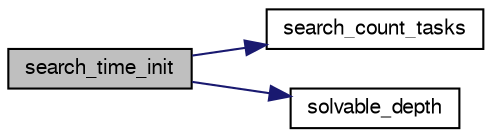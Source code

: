 digraph "search_time_init"
{
 // LATEX_PDF_SIZE
  bgcolor="transparent";
  edge [fontname="FreeSans",fontsize="10",labelfontname="FreeSans",labelfontsize="10"];
  node [fontname="FreeSans",fontsize="10",shape=record];
  rankdir="LR";
  Node1 [label="search_time_init",height=0.2,width=0.4,color="black", fillcolor="grey75", style="filled", fontcolor="black",tooltip="Initialize the alloted time."];
  Node1 -> Node2 [color="midnightblue",fontsize="10",style="solid",fontname="FreeSans"];
  Node2 [label="search_count_tasks",height=0.2,width=0.4,color="black",URL="$search_8c.html#abd4fe1079f4e08e92ebc3ebf3281654f",tooltip="Count the number of tasks used in parallel search."];
  Node1 -> Node3 [color="midnightblue",fontsize="10",style="solid",fontname="FreeSans"];
  Node3 [label="solvable_depth",height=0.2,width=0.4,color="black",URL="$search_8c.html#aa17dda6648796a36ac6b8dcf827586a9",tooltip="Compute the deepest level that can be solved given a limited time..."];
}

